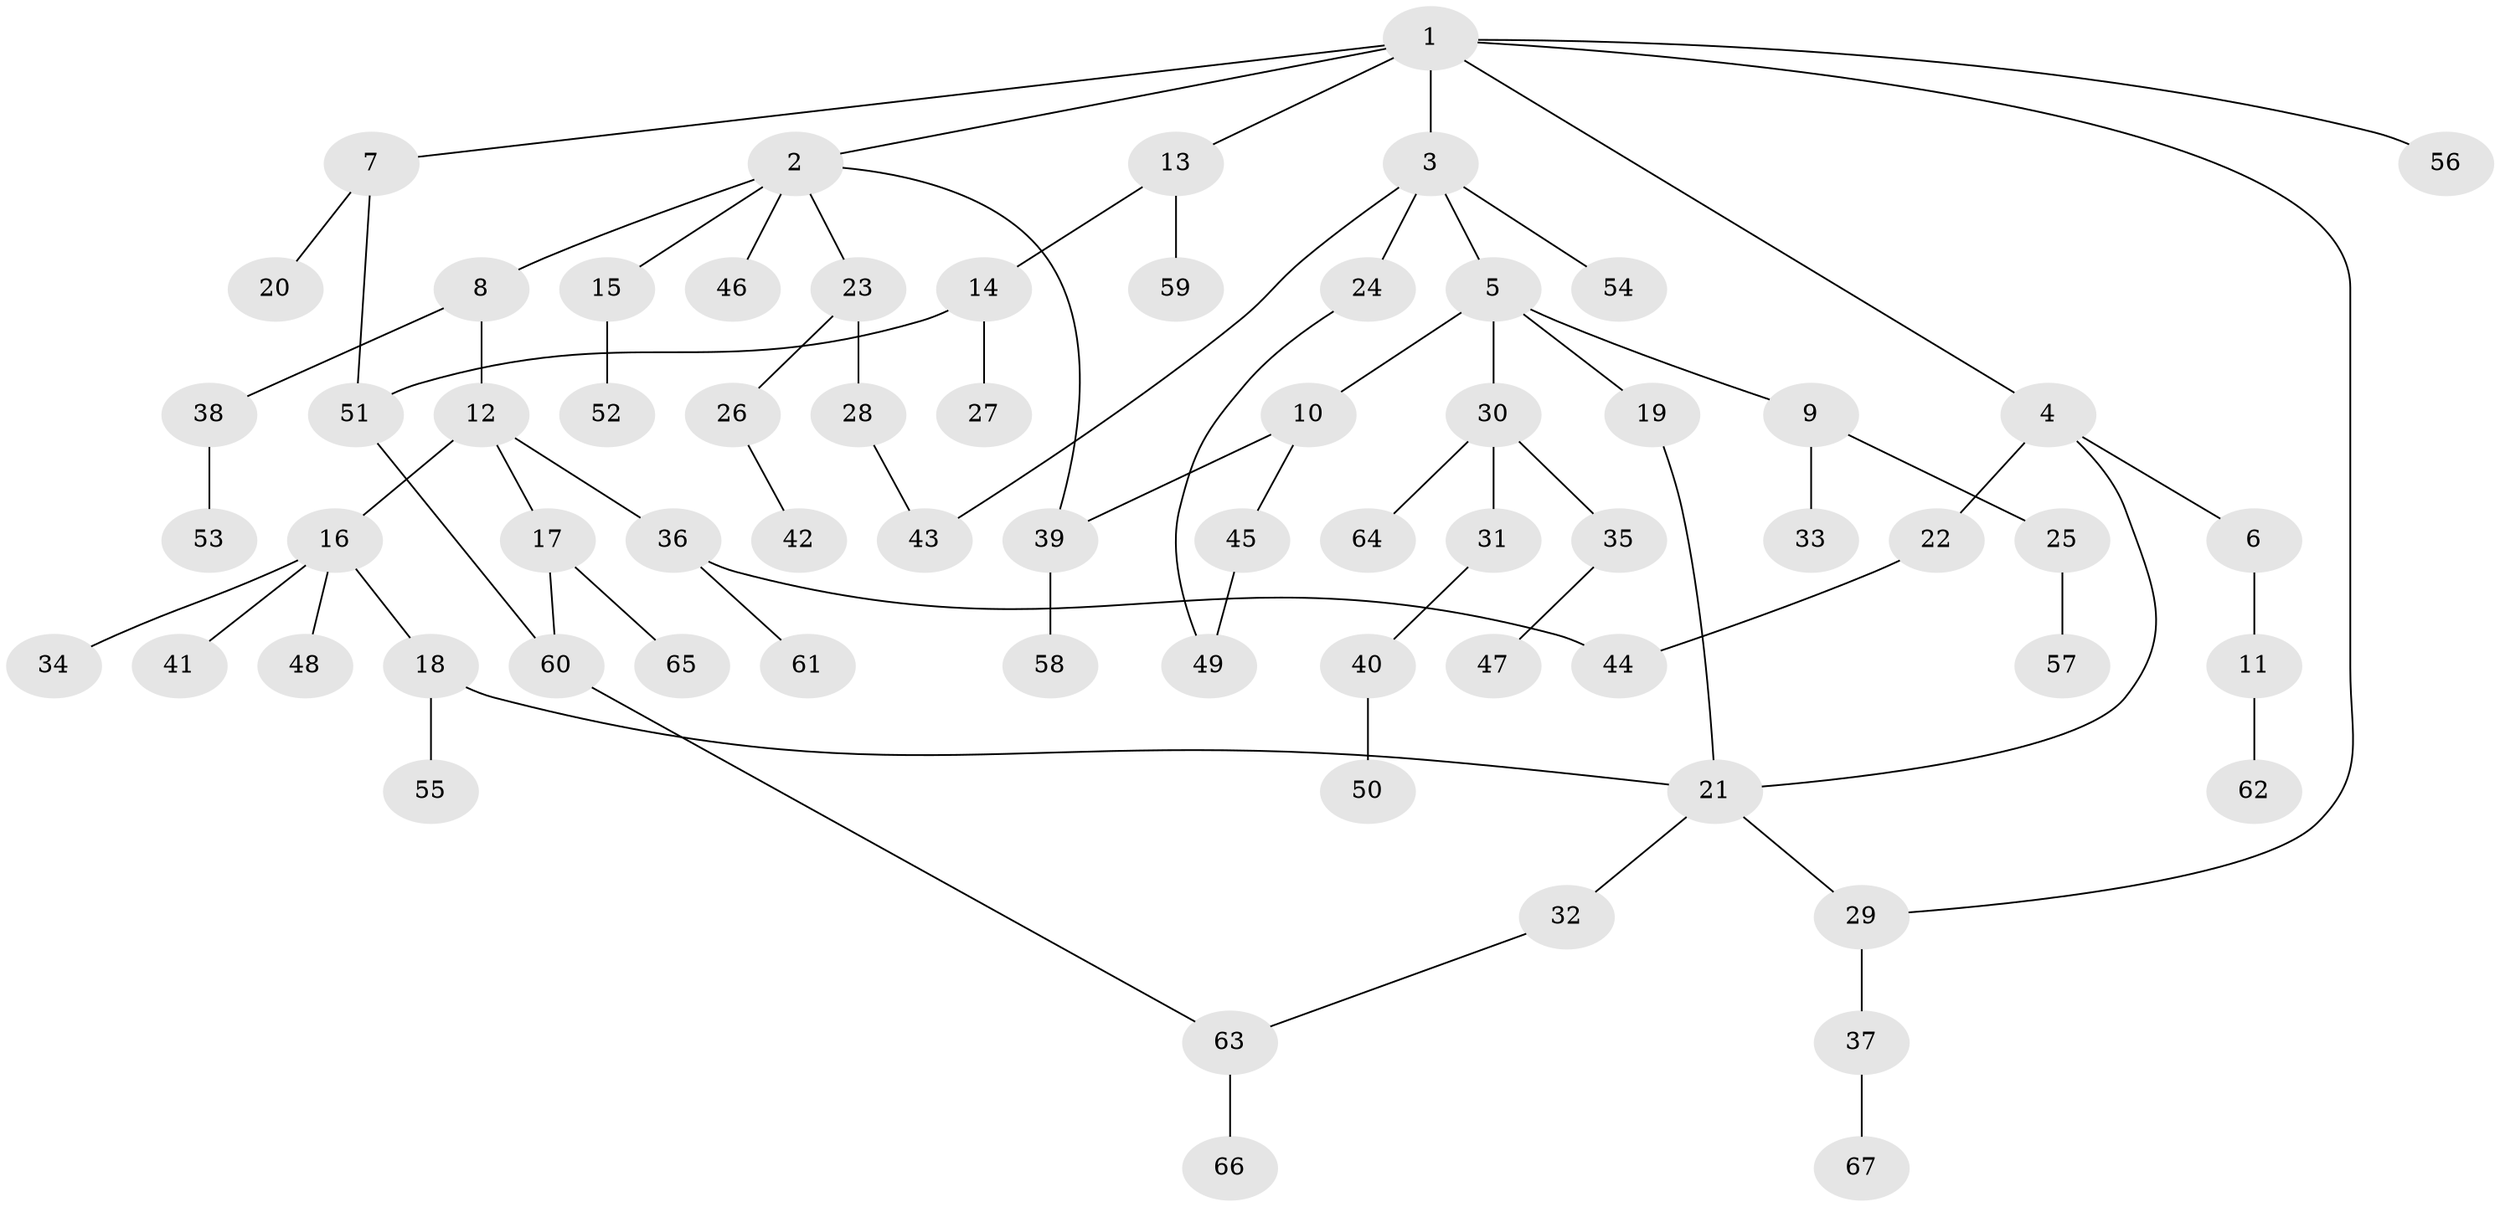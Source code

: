 // coarse degree distribution, {6: 0.024390243902439025, 5: 0.07317073170731707, 4: 0.12195121951219512, 2: 0.4146341463414634, 3: 0.12195121951219512, 1: 0.24390243902439024}
// Generated by graph-tools (version 1.1) at 2025/48/03/04/25 22:48:40]
// undirected, 67 vertices, 76 edges
graph export_dot {
  node [color=gray90,style=filled];
  1;
  2;
  3;
  4;
  5;
  6;
  7;
  8;
  9;
  10;
  11;
  12;
  13;
  14;
  15;
  16;
  17;
  18;
  19;
  20;
  21;
  22;
  23;
  24;
  25;
  26;
  27;
  28;
  29;
  30;
  31;
  32;
  33;
  34;
  35;
  36;
  37;
  38;
  39;
  40;
  41;
  42;
  43;
  44;
  45;
  46;
  47;
  48;
  49;
  50;
  51;
  52;
  53;
  54;
  55;
  56;
  57;
  58;
  59;
  60;
  61;
  62;
  63;
  64;
  65;
  66;
  67;
  1 -- 2;
  1 -- 3;
  1 -- 4;
  1 -- 7;
  1 -- 13;
  1 -- 56;
  1 -- 29;
  2 -- 8;
  2 -- 15;
  2 -- 23;
  2 -- 46;
  2 -- 39;
  3 -- 5;
  3 -- 24;
  3 -- 43;
  3 -- 54;
  4 -- 6;
  4 -- 22;
  4 -- 21;
  5 -- 9;
  5 -- 10;
  5 -- 19;
  5 -- 30;
  6 -- 11;
  7 -- 20;
  7 -- 51;
  8 -- 12;
  8 -- 38;
  9 -- 25;
  9 -- 33;
  10 -- 39;
  10 -- 45;
  11 -- 62;
  12 -- 16;
  12 -- 17;
  12 -- 36;
  13 -- 14;
  13 -- 59;
  14 -- 27;
  14 -- 51;
  15 -- 52;
  16 -- 18;
  16 -- 34;
  16 -- 41;
  16 -- 48;
  17 -- 60;
  17 -- 65;
  18 -- 55;
  18 -- 21;
  19 -- 21;
  21 -- 29;
  21 -- 32;
  22 -- 44;
  23 -- 26;
  23 -- 28;
  24 -- 49;
  25 -- 57;
  26 -- 42;
  28 -- 43;
  29 -- 37;
  30 -- 31;
  30 -- 35;
  30 -- 64;
  31 -- 40;
  32 -- 63;
  35 -- 47;
  36 -- 61;
  36 -- 44;
  37 -- 67;
  38 -- 53;
  39 -- 58;
  40 -- 50;
  45 -- 49;
  51 -- 60;
  60 -- 63;
  63 -- 66;
}
